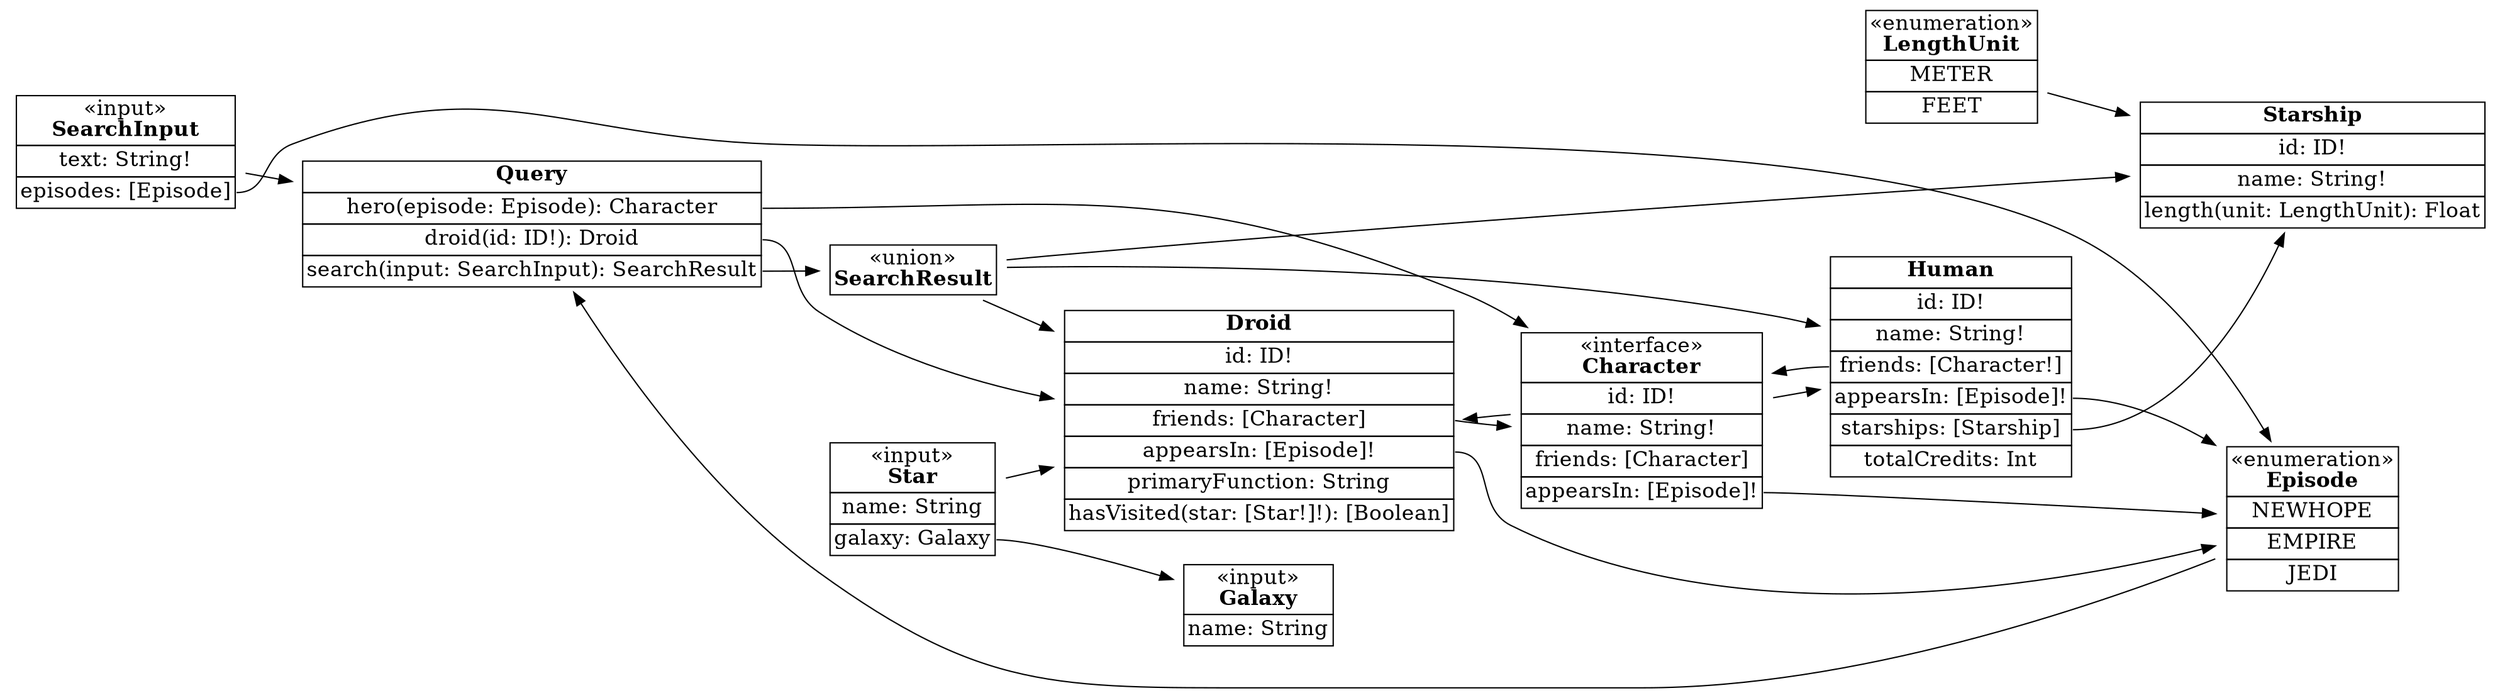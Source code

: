 digraph erd {
graph [
  rankdir = "LR"
];
node [
  fontsize = "16"
  shape = "plaintext"
];
edge [
];
"Query" [label=<<TABLE COLOR="BLACK" BORDER="0" CELLBORDER="1" CELLSPACING="0"><TR><TD PORT="__title"><FONT COLOR="BLACK"><B>Query</B></FONT></TD></TR><TR><TD ALIGN="CENTER" PORT="heroport"><FONT COLOR="BLACK">hero(episode: Episode): Character</FONT></TD></TR>,<TR><TD ALIGN="CENTER" PORT="droidport"><FONT COLOR="BLACK">droid(id: ID!): Droid</FONT></TD></TR>,<TR><TD ALIGN="CENTER" PORT="searchport"><FONT COLOR="BLACK">search(input: SearchInput): SearchResult</FONT></TD></TR></TABLE>>];
"Droid" [label=<<TABLE COLOR="BLACK" BORDER="0" CELLBORDER="1" CELLSPACING="0"><TR><TD PORT="__title"><FONT COLOR="BLACK"><B>Droid</B></FONT></TD></TR><TR><TD ALIGN="CENTER" PORT="idport"><FONT COLOR="BLACK">id: ID!</FONT></TD></TR>,<TR><TD ALIGN="CENTER" PORT="nameport"><FONT COLOR="BLACK">name: String!</FONT></TD></TR>,<TR><TD ALIGN="CENTER" PORT="friendsport"><FONT COLOR="BLACK">friends: [Character]</FONT></TD></TR>,<TR><TD ALIGN="CENTER" PORT="appearsInport"><FONT COLOR="BLACK">appearsIn: [Episode]!</FONT></TD></TR>,<TR><TD ALIGN="CENTER" PORT="primaryFunctionport"><FONT COLOR="BLACK">primaryFunction: String</FONT></TD></TR>,<TR><TD ALIGN="CENTER" PORT="hasVisitedport"><FONT COLOR="BLACK">hasVisited(star: [Star!]!): [Boolean]</FONT></TD></TR></TABLE>>];
"Human" [label=<<TABLE COLOR="BLACK" BORDER="0" CELLBORDER="1" CELLSPACING="0"><TR><TD PORT="__title"><FONT COLOR="BLACK"><B>Human</B></FONT></TD></TR><TR><TD ALIGN="CENTER" PORT="idport"><FONT COLOR="BLACK">id: ID!</FONT></TD></TR>,<TR><TD ALIGN="CENTER" PORT="nameport"><FONT COLOR="BLACK">name: String!</FONT></TD></TR>,<TR><TD ALIGN="CENTER" PORT="friendsport"><FONT COLOR="BLACK">friends: [Character!]</FONT></TD></TR>,<TR><TD ALIGN="CENTER" PORT="appearsInport"><FONT COLOR="BLACK">appearsIn: [Episode]!</FONT></TD></TR>,<TR><TD ALIGN="CENTER" PORT="starshipsport"><FONT COLOR="BLACK">starships: [Starship]</FONT></TD></TR>,<TR><TD ALIGN="CENTER" PORT="totalCreditsport"><FONT COLOR="BLACK">totalCredits: Int</FONT></TD></TR></TABLE>>];
"Starship" [label=<<TABLE COLOR="BLACK" BORDER="0" CELLBORDER="1" CELLSPACING="0"><TR><TD PORT="__title"><FONT COLOR="BLACK"><B>Starship</B></FONT></TD></TR><TR><TD ALIGN="CENTER" PORT="idport"><FONT COLOR="BLACK">id: ID!</FONT></TD></TR>,<TR><TD ALIGN="CENTER" PORT="nameport"><FONT COLOR="BLACK">name: String!</FONT></TD></TR>,<TR><TD ALIGN="CENTER" PORT="lengthport"><FONT COLOR="BLACK">length(unit: LengthUnit): Float</FONT></TD></TR></TABLE>>];

"Episode" [label=<<TABLE COLOR="BLACK" BORDER="0" CELLBORDER="1" CELLSPACING="0"><TR><TD PORT="__title"><FONT COLOR="BLACK">&laquo;enumeration&raquo;<BR/><B>Episode</B></FONT></TD></TR><TR><TD ALIGN="CENTER" PORT="NEWHOPEport"><FONT COLOR="BLACK">NEWHOPE</FONT></TD></TR>,<TR><TD ALIGN="CENTER" PORT="EMPIREport"><FONT COLOR="BLACK">EMPIRE</FONT></TD></TR>,<TR><TD ALIGN="CENTER" PORT="JEDIport"><FONT COLOR="BLACK">JEDI</FONT></TD></TR></TABLE>>];
"LengthUnit" [label=<<TABLE COLOR="BLACK" BORDER="0" CELLBORDER="1" CELLSPACING="0"><TR><TD PORT="__title"><FONT COLOR="BLACK">&laquo;enumeration&raquo;<BR/><B>LengthUnit</B></FONT></TD></TR><TR><TD ALIGN="CENTER" PORT="METERport"><FONT COLOR="BLACK">METER</FONT></TD></TR>,<TR><TD ALIGN="CENTER" PORT="FEETport"><FONT COLOR="BLACK">FEET</FONT></TD></TR></TABLE>>];

"Character" [label=<<TABLE COLOR="BLACK" BORDER="0" CELLBORDER="1" CELLSPACING="0"><TR><TD PORT="__title"><FONT COLOR="BLACK">&laquo;interface&raquo;<BR/><B>Character</B></FONT></TD></TR><TR><TD ALIGN="CENTER" PORT="idport"><FONT COLOR="BLACK">id: ID!</FONT></TD></TR>,<TR><TD ALIGN="CENTER" PORT="nameport"><FONT COLOR="BLACK">name: String!</FONT></TD></TR>,<TR><TD ALIGN="CENTER" PORT="friendsport"><FONT COLOR="BLACK">friends: [Character]</FONT></TD></TR>,<TR><TD ALIGN="CENTER" PORT="appearsInport"><FONT COLOR="BLACK">appearsIn: [Episode]!</FONT></TD></TR></TABLE>>];

"Star" [label=<<TABLE COLOR="BLACK" BORDER="0" CELLBORDER="1" CELLSPACING="0"><TR><TD PORT="__title"><FONT COLOR="BLACK">&laquo;input&raquo;<BR/><B>Star</B></FONT></TD></TR><TR><TD ALIGN="CENTER" PORT="nameport"><FONT COLOR="BLACK">name: String</FONT></TD></TR>,<TR><TD ALIGN="CENTER" PORT="galaxyport"><FONT COLOR="BLACK">galaxy: Galaxy</FONT></TD></TR></TABLE>>];
"Galaxy" [label=<<TABLE COLOR="BLACK" BORDER="0" CELLBORDER="1" CELLSPACING="0"><TR><TD PORT="__title"><FONT COLOR="BLACK">&laquo;input&raquo;<BR/><B>Galaxy</B></FONT></TD></TR><TR><TD ALIGN="CENTER" PORT="nameport"><FONT COLOR="BLACK">name: String</FONT></TD></TR></TABLE>>];
"SearchInput" [label=<<TABLE COLOR="BLACK" BORDER="0" CELLBORDER="1" CELLSPACING="0"><TR><TD PORT="__title"><FONT COLOR="BLACK">&laquo;input&raquo;<BR/><B>SearchInput</B></FONT></TD></TR><TR><TD ALIGN="CENTER" PORT="textport"><FONT COLOR="BLACK">text: String!</FONT></TD></TR>,<TR><TD ALIGN="CENTER" PORT="episodesport"><FONT COLOR="BLACK">episodes: [Episode]</FONT></TD></TR></TABLE>>];

"SearchResult" [label=<<TABLE COLOR="BLACK" BORDER="0" CELLBORDER="1" CELLSPACING="0"><TR><TD PORT="__title"><FONT COLOR="BLACK">&laquo;union&raquo;<BR/><B>SearchResult</B></FONT></TD></TR></TABLE>>];



"Query":heroport -> "Character" [color="BLACK" fontcolor="BLACK"];
"Episode" -> "Query" [color="BLACK" fontcolor="BLACK"];
"Query":droidport -> "Droid" [color="BLACK" fontcolor="BLACK"];
"Query":searchport -> "SearchResult" [color="BLACK" fontcolor="BLACK"];
"SearchInput" -> "Query" [color="BLACK" fontcolor="BLACK"];
"Droid":friendsport -> "Character" [color="BLACK" fontcolor="BLACK"];
"Droid":appearsInport -> "Episode" [color="BLACK" fontcolor="BLACK"];
"Star" -> "Droid" [color="BLACK" fontcolor="BLACK"];
"Human":friendsport -> "Character" [color="BLACK" fontcolor="BLACK"];
"Human":appearsInport -> "Episode" [color="BLACK" fontcolor="BLACK"];
"Human":starshipsport -> "Starship" [color="BLACK" fontcolor="BLACK"];
"LengthUnit" -> "Starship" [color="BLACK" fontcolor="BLACK"];
"Character":appearsInport -> "Episode" [color="BLACK" fontcolor="BLACK"];
"Character" -> "Droid" [color="BLACK" fontcolor="BLACK"];
"Character" -> "Human" [color="BLACK" fontcolor="BLACK"];
"Star":galaxyport -> "Galaxy" [color="BLACK" fontcolor="BLACK"];
"SearchInput":episodesport -> "Episode" [color="BLACK" fontcolor="BLACK"];
"SearchResult" -> "Human" [color="BLACK" fontcolor="BLACK"];
"SearchResult" -> "Droid" [color="BLACK" fontcolor="BLACK"];
"SearchResult" -> "Starship" [color="BLACK" fontcolor="BLACK"];


}
